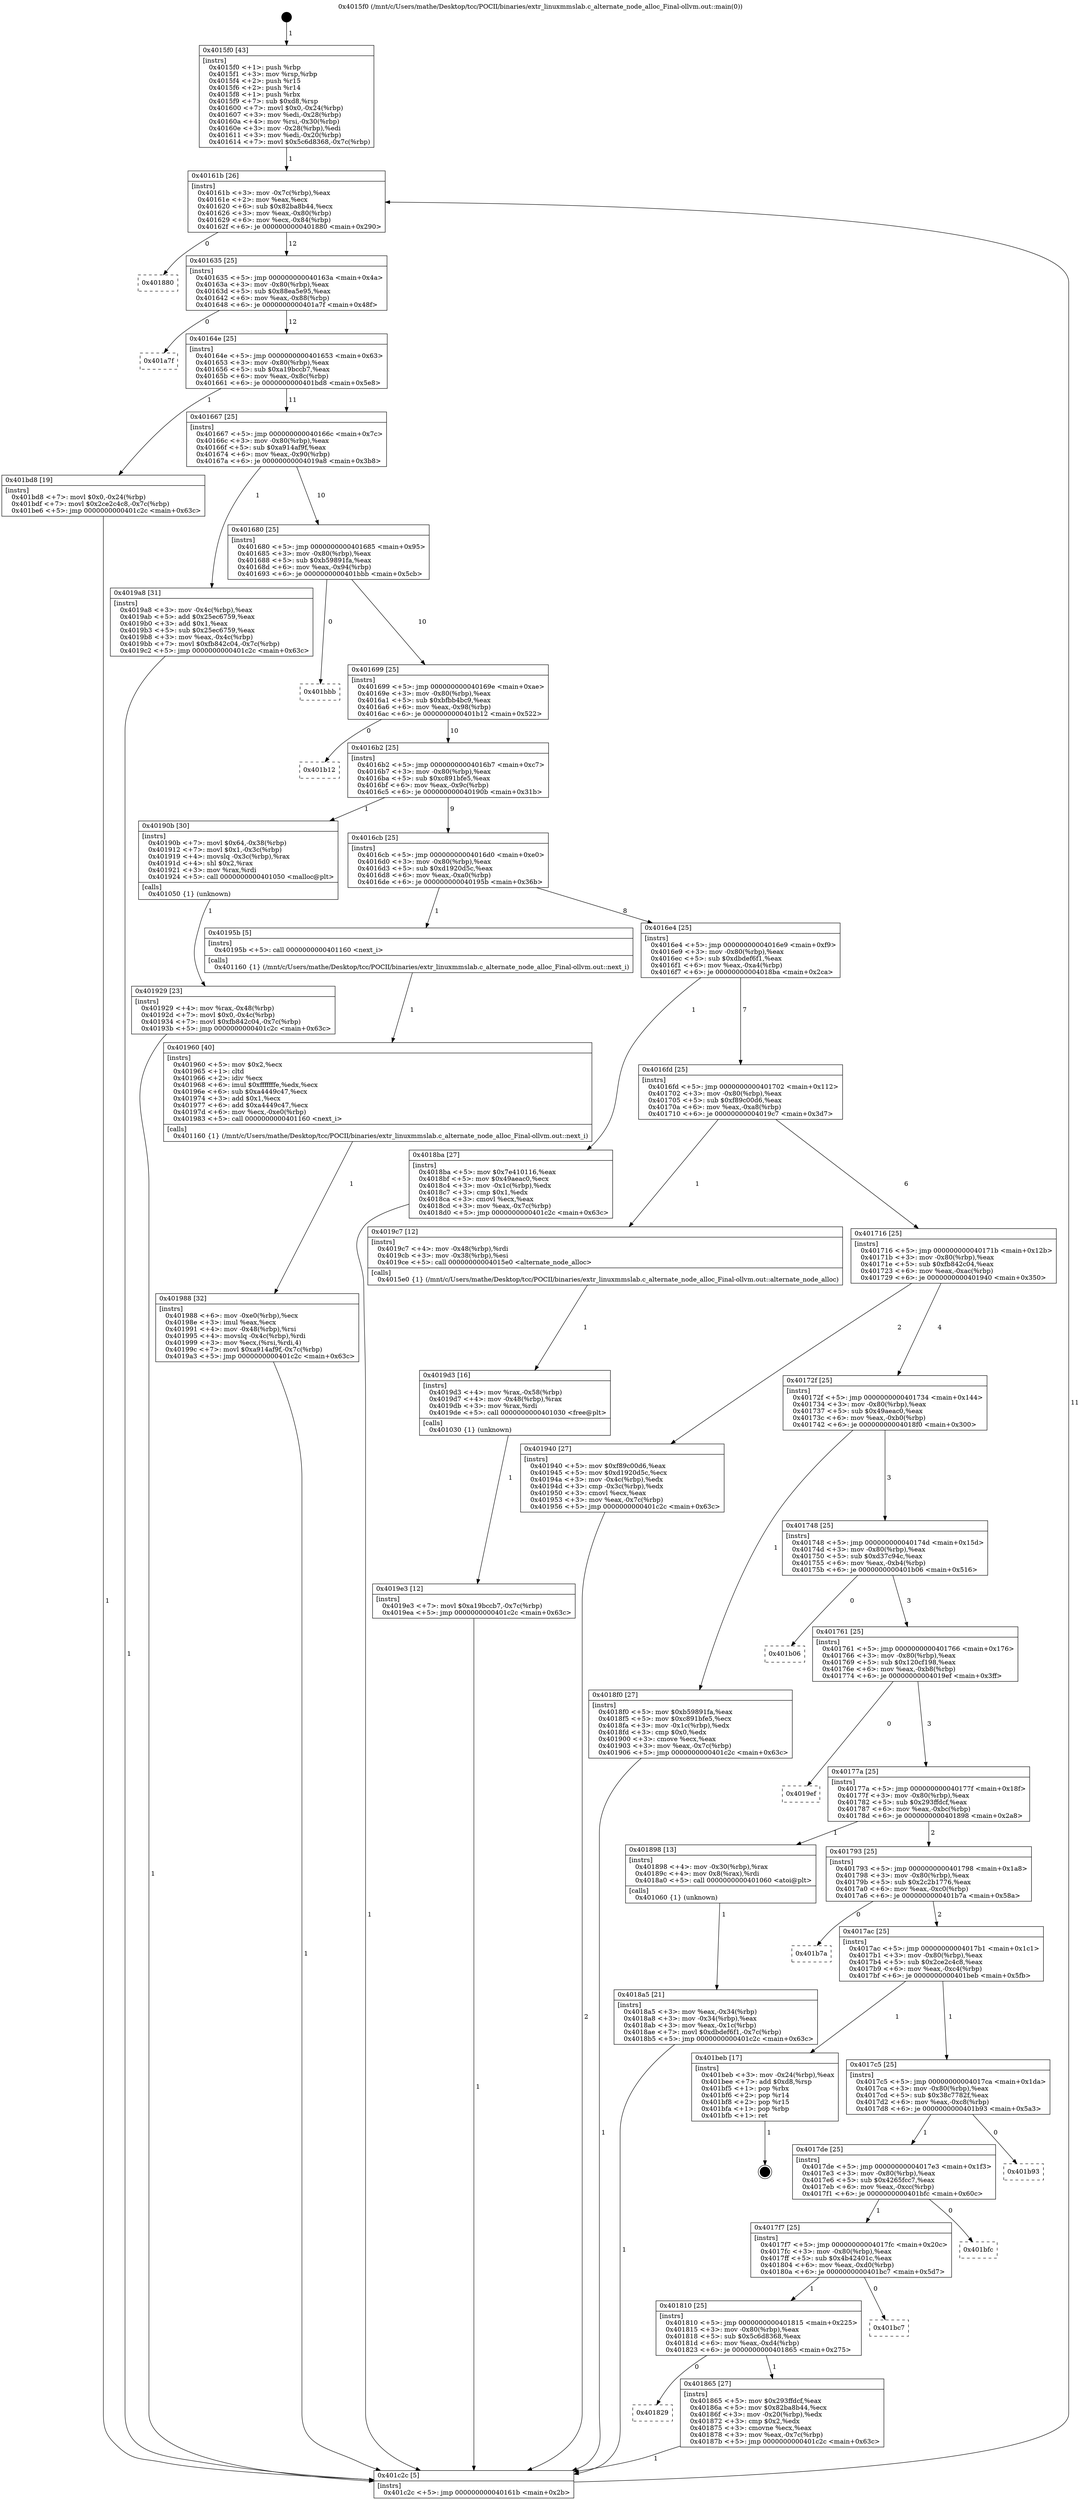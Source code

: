 digraph "0x4015f0" {
  label = "0x4015f0 (/mnt/c/Users/mathe/Desktop/tcc/POCII/binaries/extr_linuxmmslab.c_alternate_node_alloc_Final-ollvm.out::main(0))"
  labelloc = "t"
  node[shape=record]

  Entry [label="",width=0.3,height=0.3,shape=circle,fillcolor=black,style=filled]
  "0x40161b" [label="{
     0x40161b [26]\l
     | [instrs]\l
     &nbsp;&nbsp;0x40161b \<+3\>: mov -0x7c(%rbp),%eax\l
     &nbsp;&nbsp;0x40161e \<+2\>: mov %eax,%ecx\l
     &nbsp;&nbsp;0x401620 \<+6\>: sub $0x82ba8b44,%ecx\l
     &nbsp;&nbsp;0x401626 \<+3\>: mov %eax,-0x80(%rbp)\l
     &nbsp;&nbsp;0x401629 \<+6\>: mov %ecx,-0x84(%rbp)\l
     &nbsp;&nbsp;0x40162f \<+6\>: je 0000000000401880 \<main+0x290\>\l
  }"]
  "0x401880" [label="{
     0x401880\l
  }", style=dashed]
  "0x401635" [label="{
     0x401635 [25]\l
     | [instrs]\l
     &nbsp;&nbsp;0x401635 \<+5\>: jmp 000000000040163a \<main+0x4a\>\l
     &nbsp;&nbsp;0x40163a \<+3\>: mov -0x80(%rbp),%eax\l
     &nbsp;&nbsp;0x40163d \<+5\>: sub $0x88ea5e95,%eax\l
     &nbsp;&nbsp;0x401642 \<+6\>: mov %eax,-0x88(%rbp)\l
     &nbsp;&nbsp;0x401648 \<+6\>: je 0000000000401a7f \<main+0x48f\>\l
  }"]
  Exit [label="",width=0.3,height=0.3,shape=circle,fillcolor=black,style=filled,peripheries=2]
  "0x401a7f" [label="{
     0x401a7f\l
  }", style=dashed]
  "0x40164e" [label="{
     0x40164e [25]\l
     | [instrs]\l
     &nbsp;&nbsp;0x40164e \<+5\>: jmp 0000000000401653 \<main+0x63\>\l
     &nbsp;&nbsp;0x401653 \<+3\>: mov -0x80(%rbp),%eax\l
     &nbsp;&nbsp;0x401656 \<+5\>: sub $0xa19bccb7,%eax\l
     &nbsp;&nbsp;0x40165b \<+6\>: mov %eax,-0x8c(%rbp)\l
     &nbsp;&nbsp;0x401661 \<+6\>: je 0000000000401bd8 \<main+0x5e8\>\l
  }"]
  "0x4019e3" [label="{
     0x4019e3 [12]\l
     | [instrs]\l
     &nbsp;&nbsp;0x4019e3 \<+7\>: movl $0xa19bccb7,-0x7c(%rbp)\l
     &nbsp;&nbsp;0x4019ea \<+5\>: jmp 0000000000401c2c \<main+0x63c\>\l
  }"]
  "0x401bd8" [label="{
     0x401bd8 [19]\l
     | [instrs]\l
     &nbsp;&nbsp;0x401bd8 \<+7\>: movl $0x0,-0x24(%rbp)\l
     &nbsp;&nbsp;0x401bdf \<+7\>: movl $0x2ce2c4c8,-0x7c(%rbp)\l
     &nbsp;&nbsp;0x401be6 \<+5\>: jmp 0000000000401c2c \<main+0x63c\>\l
  }"]
  "0x401667" [label="{
     0x401667 [25]\l
     | [instrs]\l
     &nbsp;&nbsp;0x401667 \<+5\>: jmp 000000000040166c \<main+0x7c\>\l
     &nbsp;&nbsp;0x40166c \<+3\>: mov -0x80(%rbp),%eax\l
     &nbsp;&nbsp;0x40166f \<+5\>: sub $0xa914af9f,%eax\l
     &nbsp;&nbsp;0x401674 \<+6\>: mov %eax,-0x90(%rbp)\l
     &nbsp;&nbsp;0x40167a \<+6\>: je 00000000004019a8 \<main+0x3b8\>\l
  }"]
  "0x4019d3" [label="{
     0x4019d3 [16]\l
     | [instrs]\l
     &nbsp;&nbsp;0x4019d3 \<+4\>: mov %rax,-0x58(%rbp)\l
     &nbsp;&nbsp;0x4019d7 \<+4\>: mov -0x48(%rbp),%rax\l
     &nbsp;&nbsp;0x4019db \<+3\>: mov %rax,%rdi\l
     &nbsp;&nbsp;0x4019de \<+5\>: call 0000000000401030 \<free@plt\>\l
     | [calls]\l
     &nbsp;&nbsp;0x401030 \{1\} (unknown)\l
  }"]
  "0x4019a8" [label="{
     0x4019a8 [31]\l
     | [instrs]\l
     &nbsp;&nbsp;0x4019a8 \<+3\>: mov -0x4c(%rbp),%eax\l
     &nbsp;&nbsp;0x4019ab \<+5\>: add $0x25ec6759,%eax\l
     &nbsp;&nbsp;0x4019b0 \<+3\>: add $0x1,%eax\l
     &nbsp;&nbsp;0x4019b3 \<+5\>: sub $0x25ec6759,%eax\l
     &nbsp;&nbsp;0x4019b8 \<+3\>: mov %eax,-0x4c(%rbp)\l
     &nbsp;&nbsp;0x4019bb \<+7\>: movl $0xfb842c04,-0x7c(%rbp)\l
     &nbsp;&nbsp;0x4019c2 \<+5\>: jmp 0000000000401c2c \<main+0x63c\>\l
  }"]
  "0x401680" [label="{
     0x401680 [25]\l
     | [instrs]\l
     &nbsp;&nbsp;0x401680 \<+5\>: jmp 0000000000401685 \<main+0x95\>\l
     &nbsp;&nbsp;0x401685 \<+3\>: mov -0x80(%rbp),%eax\l
     &nbsp;&nbsp;0x401688 \<+5\>: sub $0xb59891fa,%eax\l
     &nbsp;&nbsp;0x40168d \<+6\>: mov %eax,-0x94(%rbp)\l
     &nbsp;&nbsp;0x401693 \<+6\>: je 0000000000401bbb \<main+0x5cb\>\l
  }"]
  "0x401988" [label="{
     0x401988 [32]\l
     | [instrs]\l
     &nbsp;&nbsp;0x401988 \<+6\>: mov -0xe0(%rbp),%ecx\l
     &nbsp;&nbsp;0x40198e \<+3\>: imul %eax,%ecx\l
     &nbsp;&nbsp;0x401991 \<+4\>: mov -0x48(%rbp),%rsi\l
     &nbsp;&nbsp;0x401995 \<+4\>: movslq -0x4c(%rbp),%rdi\l
     &nbsp;&nbsp;0x401999 \<+3\>: mov %ecx,(%rsi,%rdi,4)\l
     &nbsp;&nbsp;0x40199c \<+7\>: movl $0xa914af9f,-0x7c(%rbp)\l
     &nbsp;&nbsp;0x4019a3 \<+5\>: jmp 0000000000401c2c \<main+0x63c\>\l
  }"]
  "0x401bbb" [label="{
     0x401bbb\l
  }", style=dashed]
  "0x401699" [label="{
     0x401699 [25]\l
     | [instrs]\l
     &nbsp;&nbsp;0x401699 \<+5\>: jmp 000000000040169e \<main+0xae\>\l
     &nbsp;&nbsp;0x40169e \<+3\>: mov -0x80(%rbp),%eax\l
     &nbsp;&nbsp;0x4016a1 \<+5\>: sub $0xbfbb4bc9,%eax\l
     &nbsp;&nbsp;0x4016a6 \<+6\>: mov %eax,-0x98(%rbp)\l
     &nbsp;&nbsp;0x4016ac \<+6\>: je 0000000000401b12 \<main+0x522\>\l
  }"]
  "0x401960" [label="{
     0x401960 [40]\l
     | [instrs]\l
     &nbsp;&nbsp;0x401960 \<+5\>: mov $0x2,%ecx\l
     &nbsp;&nbsp;0x401965 \<+1\>: cltd\l
     &nbsp;&nbsp;0x401966 \<+2\>: idiv %ecx\l
     &nbsp;&nbsp;0x401968 \<+6\>: imul $0xfffffffe,%edx,%ecx\l
     &nbsp;&nbsp;0x40196e \<+6\>: sub $0xa4449c47,%ecx\l
     &nbsp;&nbsp;0x401974 \<+3\>: add $0x1,%ecx\l
     &nbsp;&nbsp;0x401977 \<+6\>: add $0xa4449c47,%ecx\l
     &nbsp;&nbsp;0x40197d \<+6\>: mov %ecx,-0xe0(%rbp)\l
     &nbsp;&nbsp;0x401983 \<+5\>: call 0000000000401160 \<next_i\>\l
     | [calls]\l
     &nbsp;&nbsp;0x401160 \{1\} (/mnt/c/Users/mathe/Desktop/tcc/POCII/binaries/extr_linuxmmslab.c_alternate_node_alloc_Final-ollvm.out::next_i)\l
  }"]
  "0x401b12" [label="{
     0x401b12\l
  }", style=dashed]
  "0x4016b2" [label="{
     0x4016b2 [25]\l
     | [instrs]\l
     &nbsp;&nbsp;0x4016b2 \<+5\>: jmp 00000000004016b7 \<main+0xc7\>\l
     &nbsp;&nbsp;0x4016b7 \<+3\>: mov -0x80(%rbp),%eax\l
     &nbsp;&nbsp;0x4016ba \<+5\>: sub $0xc891bfe5,%eax\l
     &nbsp;&nbsp;0x4016bf \<+6\>: mov %eax,-0x9c(%rbp)\l
     &nbsp;&nbsp;0x4016c5 \<+6\>: je 000000000040190b \<main+0x31b\>\l
  }"]
  "0x401929" [label="{
     0x401929 [23]\l
     | [instrs]\l
     &nbsp;&nbsp;0x401929 \<+4\>: mov %rax,-0x48(%rbp)\l
     &nbsp;&nbsp;0x40192d \<+7\>: movl $0x0,-0x4c(%rbp)\l
     &nbsp;&nbsp;0x401934 \<+7\>: movl $0xfb842c04,-0x7c(%rbp)\l
     &nbsp;&nbsp;0x40193b \<+5\>: jmp 0000000000401c2c \<main+0x63c\>\l
  }"]
  "0x40190b" [label="{
     0x40190b [30]\l
     | [instrs]\l
     &nbsp;&nbsp;0x40190b \<+7\>: movl $0x64,-0x38(%rbp)\l
     &nbsp;&nbsp;0x401912 \<+7\>: movl $0x1,-0x3c(%rbp)\l
     &nbsp;&nbsp;0x401919 \<+4\>: movslq -0x3c(%rbp),%rax\l
     &nbsp;&nbsp;0x40191d \<+4\>: shl $0x2,%rax\l
     &nbsp;&nbsp;0x401921 \<+3\>: mov %rax,%rdi\l
     &nbsp;&nbsp;0x401924 \<+5\>: call 0000000000401050 \<malloc@plt\>\l
     | [calls]\l
     &nbsp;&nbsp;0x401050 \{1\} (unknown)\l
  }"]
  "0x4016cb" [label="{
     0x4016cb [25]\l
     | [instrs]\l
     &nbsp;&nbsp;0x4016cb \<+5\>: jmp 00000000004016d0 \<main+0xe0\>\l
     &nbsp;&nbsp;0x4016d0 \<+3\>: mov -0x80(%rbp),%eax\l
     &nbsp;&nbsp;0x4016d3 \<+5\>: sub $0xd1920d5c,%eax\l
     &nbsp;&nbsp;0x4016d8 \<+6\>: mov %eax,-0xa0(%rbp)\l
     &nbsp;&nbsp;0x4016de \<+6\>: je 000000000040195b \<main+0x36b\>\l
  }"]
  "0x4018a5" [label="{
     0x4018a5 [21]\l
     | [instrs]\l
     &nbsp;&nbsp;0x4018a5 \<+3\>: mov %eax,-0x34(%rbp)\l
     &nbsp;&nbsp;0x4018a8 \<+3\>: mov -0x34(%rbp),%eax\l
     &nbsp;&nbsp;0x4018ab \<+3\>: mov %eax,-0x1c(%rbp)\l
     &nbsp;&nbsp;0x4018ae \<+7\>: movl $0xdbdef6f1,-0x7c(%rbp)\l
     &nbsp;&nbsp;0x4018b5 \<+5\>: jmp 0000000000401c2c \<main+0x63c\>\l
  }"]
  "0x40195b" [label="{
     0x40195b [5]\l
     | [instrs]\l
     &nbsp;&nbsp;0x40195b \<+5\>: call 0000000000401160 \<next_i\>\l
     | [calls]\l
     &nbsp;&nbsp;0x401160 \{1\} (/mnt/c/Users/mathe/Desktop/tcc/POCII/binaries/extr_linuxmmslab.c_alternate_node_alloc_Final-ollvm.out::next_i)\l
  }"]
  "0x4016e4" [label="{
     0x4016e4 [25]\l
     | [instrs]\l
     &nbsp;&nbsp;0x4016e4 \<+5\>: jmp 00000000004016e9 \<main+0xf9\>\l
     &nbsp;&nbsp;0x4016e9 \<+3\>: mov -0x80(%rbp),%eax\l
     &nbsp;&nbsp;0x4016ec \<+5\>: sub $0xdbdef6f1,%eax\l
     &nbsp;&nbsp;0x4016f1 \<+6\>: mov %eax,-0xa4(%rbp)\l
     &nbsp;&nbsp;0x4016f7 \<+6\>: je 00000000004018ba \<main+0x2ca\>\l
  }"]
  "0x4015f0" [label="{
     0x4015f0 [43]\l
     | [instrs]\l
     &nbsp;&nbsp;0x4015f0 \<+1\>: push %rbp\l
     &nbsp;&nbsp;0x4015f1 \<+3\>: mov %rsp,%rbp\l
     &nbsp;&nbsp;0x4015f4 \<+2\>: push %r15\l
     &nbsp;&nbsp;0x4015f6 \<+2\>: push %r14\l
     &nbsp;&nbsp;0x4015f8 \<+1\>: push %rbx\l
     &nbsp;&nbsp;0x4015f9 \<+7\>: sub $0xd8,%rsp\l
     &nbsp;&nbsp;0x401600 \<+7\>: movl $0x0,-0x24(%rbp)\l
     &nbsp;&nbsp;0x401607 \<+3\>: mov %edi,-0x28(%rbp)\l
     &nbsp;&nbsp;0x40160a \<+4\>: mov %rsi,-0x30(%rbp)\l
     &nbsp;&nbsp;0x40160e \<+3\>: mov -0x28(%rbp),%edi\l
     &nbsp;&nbsp;0x401611 \<+3\>: mov %edi,-0x20(%rbp)\l
     &nbsp;&nbsp;0x401614 \<+7\>: movl $0x5c6d8368,-0x7c(%rbp)\l
  }"]
  "0x4018ba" [label="{
     0x4018ba [27]\l
     | [instrs]\l
     &nbsp;&nbsp;0x4018ba \<+5\>: mov $0x7e410116,%eax\l
     &nbsp;&nbsp;0x4018bf \<+5\>: mov $0x49aeac0,%ecx\l
     &nbsp;&nbsp;0x4018c4 \<+3\>: mov -0x1c(%rbp),%edx\l
     &nbsp;&nbsp;0x4018c7 \<+3\>: cmp $0x1,%edx\l
     &nbsp;&nbsp;0x4018ca \<+3\>: cmovl %ecx,%eax\l
     &nbsp;&nbsp;0x4018cd \<+3\>: mov %eax,-0x7c(%rbp)\l
     &nbsp;&nbsp;0x4018d0 \<+5\>: jmp 0000000000401c2c \<main+0x63c\>\l
  }"]
  "0x4016fd" [label="{
     0x4016fd [25]\l
     | [instrs]\l
     &nbsp;&nbsp;0x4016fd \<+5\>: jmp 0000000000401702 \<main+0x112\>\l
     &nbsp;&nbsp;0x401702 \<+3\>: mov -0x80(%rbp),%eax\l
     &nbsp;&nbsp;0x401705 \<+5\>: sub $0xf89c00d6,%eax\l
     &nbsp;&nbsp;0x40170a \<+6\>: mov %eax,-0xa8(%rbp)\l
     &nbsp;&nbsp;0x401710 \<+6\>: je 00000000004019c7 \<main+0x3d7\>\l
  }"]
  "0x401c2c" [label="{
     0x401c2c [5]\l
     | [instrs]\l
     &nbsp;&nbsp;0x401c2c \<+5\>: jmp 000000000040161b \<main+0x2b\>\l
  }"]
  "0x4019c7" [label="{
     0x4019c7 [12]\l
     | [instrs]\l
     &nbsp;&nbsp;0x4019c7 \<+4\>: mov -0x48(%rbp),%rdi\l
     &nbsp;&nbsp;0x4019cb \<+3\>: mov -0x38(%rbp),%esi\l
     &nbsp;&nbsp;0x4019ce \<+5\>: call 00000000004015e0 \<alternate_node_alloc\>\l
     | [calls]\l
     &nbsp;&nbsp;0x4015e0 \{1\} (/mnt/c/Users/mathe/Desktop/tcc/POCII/binaries/extr_linuxmmslab.c_alternate_node_alloc_Final-ollvm.out::alternate_node_alloc)\l
  }"]
  "0x401716" [label="{
     0x401716 [25]\l
     | [instrs]\l
     &nbsp;&nbsp;0x401716 \<+5\>: jmp 000000000040171b \<main+0x12b\>\l
     &nbsp;&nbsp;0x40171b \<+3\>: mov -0x80(%rbp),%eax\l
     &nbsp;&nbsp;0x40171e \<+5\>: sub $0xfb842c04,%eax\l
     &nbsp;&nbsp;0x401723 \<+6\>: mov %eax,-0xac(%rbp)\l
     &nbsp;&nbsp;0x401729 \<+6\>: je 0000000000401940 \<main+0x350\>\l
  }"]
  "0x401829" [label="{
     0x401829\l
  }", style=dashed]
  "0x401940" [label="{
     0x401940 [27]\l
     | [instrs]\l
     &nbsp;&nbsp;0x401940 \<+5\>: mov $0xf89c00d6,%eax\l
     &nbsp;&nbsp;0x401945 \<+5\>: mov $0xd1920d5c,%ecx\l
     &nbsp;&nbsp;0x40194a \<+3\>: mov -0x4c(%rbp),%edx\l
     &nbsp;&nbsp;0x40194d \<+3\>: cmp -0x3c(%rbp),%edx\l
     &nbsp;&nbsp;0x401950 \<+3\>: cmovl %ecx,%eax\l
     &nbsp;&nbsp;0x401953 \<+3\>: mov %eax,-0x7c(%rbp)\l
     &nbsp;&nbsp;0x401956 \<+5\>: jmp 0000000000401c2c \<main+0x63c\>\l
  }"]
  "0x40172f" [label="{
     0x40172f [25]\l
     | [instrs]\l
     &nbsp;&nbsp;0x40172f \<+5\>: jmp 0000000000401734 \<main+0x144\>\l
     &nbsp;&nbsp;0x401734 \<+3\>: mov -0x80(%rbp),%eax\l
     &nbsp;&nbsp;0x401737 \<+5\>: sub $0x49aeac0,%eax\l
     &nbsp;&nbsp;0x40173c \<+6\>: mov %eax,-0xb0(%rbp)\l
     &nbsp;&nbsp;0x401742 \<+6\>: je 00000000004018f0 \<main+0x300\>\l
  }"]
  "0x401865" [label="{
     0x401865 [27]\l
     | [instrs]\l
     &nbsp;&nbsp;0x401865 \<+5\>: mov $0x293ffdcf,%eax\l
     &nbsp;&nbsp;0x40186a \<+5\>: mov $0x82ba8b44,%ecx\l
     &nbsp;&nbsp;0x40186f \<+3\>: mov -0x20(%rbp),%edx\l
     &nbsp;&nbsp;0x401872 \<+3\>: cmp $0x2,%edx\l
     &nbsp;&nbsp;0x401875 \<+3\>: cmovne %ecx,%eax\l
     &nbsp;&nbsp;0x401878 \<+3\>: mov %eax,-0x7c(%rbp)\l
     &nbsp;&nbsp;0x40187b \<+5\>: jmp 0000000000401c2c \<main+0x63c\>\l
  }"]
  "0x4018f0" [label="{
     0x4018f0 [27]\l
     | [instrs]\l
     &nbsp;&nbsp;0x4018f0 \<+5\>: mov $0xb59891fa,%eax\l
     &nbsp;&nbsp;0x4018f5 \<+5\>: mov $0xc891bfe5,%ecx\l
     &nbsp;&nbsp;0x4018fa \<+3\>: mov -0x1c(%rbp),%edx\l
     &nbsp;&nbsp;0x4018fd \<+3\>: cmp $0x0,%edx\l
     &nbsp;&nbsp;0x401900 \<+3\>: cmove %ecx,%eax\l
     &nbsp;&nbsp;0x401903 \<+3\>: mov %eax,-0x7c(%rbp)\l
     &nbsp;&nbsp;0x401906 \<+5\>: jmp 0000000000401c2c \<main+0x63c\>\l
  }"]
  "0x401748" [label="{
     0x401748 [25]\l
     | [instrs]\l
     &nbsp;&nbsp;0x401748 \<+5\>: jmp 000000000040174d \<main+0x15d\>\l
     &nbsp;&nbsp;0x40174d \<+3\>: mov -0x80(%rbp),%eax\l
     &nbsp;&nbsp;0x401750 \<+5\>: sub $0xd37c94c,%eax\l
     &nbsp;&nbsp;0x401755 \<+6\>: mov %eax,-0xb4(%rbp)\l
     &nbsp;&nbsp;0x40175b \<+6\>: je 0000000000401b06 \<main+0x516\>\l
  }"]
  "0x401810" [label="{
     0x401810 [25]\l
     | [instrs]\l
     &nbsp;&nbsp;0x401810 \<+5\>: jmp 0000000000401815 \<main+0x225\>\l
     &nbsp;&nbsp;0x401815 \<+3\>: mov -0x80(%rbp),%eax\l
     &nbsp;&nbsp;0x401818 \<+5\>: sub $0x5c6d8368,%eax\l
     &nbsp;&nbsp;0x40181d \<+6\>: mov %eax,-0xd4(%rbp)\l
     &nbsp;&nbsp;0x401823 \<+6\>: je 0000000000401865 \<main+0x275\>\l
  }"]
  "0x401b06" [label="{
     0x401b06\l
  }", style=dashed]
  "0x401761" [label="{
     0x401761 [25]\l
     | [instrs]\l
     &nbsp;&nbsp;0x401761 \<+5\>: jmp 0000000000401766 \<main+0x176\>\l
     &nbsp;&nbsp;0x401766 \<+3\>: mov -0x80(%rbp),%eax\l
     &nbsp;&nbsp;0x401769 \<+5\>: sub $0x120cf198,%eax\l
     &nbsp;&nbsp;0x40176e \<+6\>: mov %eax,-0xb8(%rbp)\l
     &nbsp;&nbsp;0x401774 \<+6\>: je 00000000004019ef \<main+0x3ff\>\l
  }"]
  "0x401bc7" [label="{
     0x401bc7\l
  }", style=dashed]
  "0x4019ef" [label="{
     0x4019ef\l
  }", style=dashed]
  "0x40177a" [label="{
     0x40177a [25]\l
     | [instrs]\l
     &nbsp;&nbsp;0x40177a \<+5\>: jmp 000000000040177f \<main+0x18f\>\l
     &nbsp;&nbsp;0x40177f \<+3\>: mov -0x80(%rbp),%eax\l
     &nbsp;&nbsp;0x401782 \<+5\>: sub $0x293ffdcf,%eax\l
     &nbsp;&nbsp;0x401787 \<+6\>: mov %eax,-0xbc(%rbp)\l
     &nbsp;&nbsp;0x40178d \<+6\>: je 0000000000401898 \<main+0x2a8\>\l
  }"]
  "0x4017f7" [label="{
     0x4017f7 [25]\l
     | [instrs]\l
     &nbsp;&nbsp;0x4017f7 \<+5\>: jmp 00000000004017fc \<main+0x20c\>\l
     &nbsp;&nbsp;0x4017fc \<+3\>: mov -0x80(%rbp),%eax\l
     &nbsp;&nbsp;0x4017ff \<+5\>: sub $0x4b42401c,%eax\l
     &nbsp;&nbsp;0x401804 \<+6\>: mov %eax,-0xd0(%rbp)\l
     &nbsp;&nbsp;0x40180a \<+6\>: je 0000000000401bc7 \<main+0x5d7\>\l
  }"]
  "0x401898" [label="{
     0x401898 [13]\l
     | [instrs]\l
     &nbsp;&nbsp;0x401898 \<+4\>: mov -0x30(%rbp),%rax\l
     &nbsp;&nbsp;0x40189c \<+4\>: mov 0x8(%rax),%rdi\l
     &nbsp;&nbsp;0x4018a0 \<+5\>: call 0000000000401060 \<atoi@plt\>\l
     | [calls]\l
     &nbsp;&nbsp;0x401060 \{1\} (unknown)\l
  }"]
  "0x401793" [label="{
     0x401793 [25]\l
     | [instrs]\l
     &nbsp;&nbsp;0x401793 \<+5\>: jmp 0000000000401798 \<main+0x1a8\>\l
     &nbsp;&nbsp;0x401798 \<+3\>: mov -0x80(%rbp),%eax\l
     &nbsp;&nbsp;0x40179b \<+5\>: sub $0x2c2b1776,%eax\l
     &nbsp;&nbsp;0x4017a0 \<+6\>: mov %eax,-0xc0(%rbp)\l
     &nbsp;&nbsp;0x4017a6 \<+6\>: je 0000000000401b7a \<main+0x58a\>\l
  }"]
  "0x401bfc" [label="{
     0x401bfc\l
  }", style=dashed]
  "0x401b7a" [label="{
     0x401b7a\l
  }", style=dashed]
  "0x4017ac" [label="{
     0x4017ac [25]\l
     | [instrs]\l
     &nbsp;&nbsp;0x4017ac \<+5\>: jmp 00000000004017b1 \<main+0x1c1\>\l
     &nbsp;&nbsp;0x4017b1 \<+3\>: mov -0x80(%rbp),%eax\l
     &nbsp;&nbsp;0x4017b4 \<+5\>: sub $0x2ce2c4c8,%eax\l
     &nbsp;&nbsp;0x4017b9 \<+6\>: mov %eax,-0xc4(%rbp)\l
     &nbsp;&nbsp;0x4017bf \<+6\>: je 0000000000401beb \<main+0x5fb\>\l
  }"]
  "0x4017de" [label="{
     0x4017de [25]\l
     | [instrs]\l
     &nbsp;&nbsp;0x4017de \<+5\>: jmp 00000000004017e3 \<main+0x1f3\>\l
     &nbsp;&nbsp;0x4017e3 \<+3\>: mov -0x80(%rbp),%eax\l
     &nbsp;&nbsp;0x4017e6 \<+5\>: sub $0x4265fcc7,%eax\l
     &nbsp;&nbsp;0x4017eb \<+6\>: mov %eax,-0xcc(%rbp)\l
     &nbsp;&nbsp;0x4017f1 \<+6\>: je 0000000000401bfc \<main+0x60c\>\l
  }"]
  "0x401beb" [label="{
     0x401beb [17]\l
     | [instrs]\l
     &nbsp;&nbsp;0x401beb \<+3\>: mov -0x24(%rbp),%eax\l
     &nbsp;&nbsp;0x401bee \<+7\>: add $0xd8,%rsp\l
     &nbsp;&nbsp;0x401bf5 \<+1\>: pop %rbx\l
     &nbsp;&nbsp;0x401bf6 \<+2\>: pop %r14\l
     &nbsp;&nbsp;0x401bf8 \<+2\>: pop %r15\l
     &nbsp;&nbsp;0x401bfa \<+1\>: pop %rbp\l
     &nbsp;&nbsp;0x401bfb \<+1\>: ret\l
  }"]
  "0x4017c5" [label="{
     0x4017c5 [25]\l
     | [instrs]\l
     &nbsp;&nbsp;0x4017c5 \<+5\>: jmp 00000000004017ca \<main+0x1da\>\l
     &nbsp;&nbsp;0x4017ca \<+3\>: mov -0x80(%rbp),%eax\l
     &nbsp;&nbsp;0x4017cd \<+5\>: sub $0x38c7782f,%eax\l
     &nbsp;&nbsp;0x4017d2 \<+6\>: mov %eax,-0xc8(%rbp)\l
     &nbsp;&nbsp;0x4017d8 \<+6\>: je 0000000000401b93 \<main+0x5a3\>\l
  }"]
  "0x401b93" [label="{
     0x401b93\l
  }", style=dashed]
  Entry -> "0x4015f0" [label=" 1"]
  "0x40161b" -> "0x401880" [label=" 0"]
  "0x40161b" -> "0x401635" [label=" 12"]
  "0x401beb" -> Exit [label=" 1"]
  "0x401635" -> "0x401a7f" [label=" 0"]
  "0x401635" -> "0x40164e" [label=" 12"]
  "0x401bd8" -> "0x401c2c" [label=" 1"]
  "0x40164e" -> "0x401bd8" [label=" 1"]
  "0x40164e" -> "0x401667" [label=" 11"]
  "0x4019e3" -> "0x401c2c" [label=" 1"]
  "0x401667" -> "0x4019a8" [label=" 1"]
  "0x401667" -> "0x401680" [label=" 10"]
  "0x4019d3" -> "0x4019e3" [label=" 1"]
  "0x401680" -> "0x401bbb" [label=" 0"]
  "0x401680" -> "0x401699" [label=" 10"]
  "0x4019c7" -> "0x4019d3" [label=" 1"]
  "0x401699" -> "0x401b12" [label=" 0"]
  "0x401699" -> "0x4016b2" [label=" 10"]
  "0x4019a8" -> "0x401c2c" [label=" 1"]
  "0x4016b2" -> "0x40190b" [label=" 1"]
  "0x4016b2" -> "0x4016cb" [label=" 9"]
  "0x401988" -> "0x401c2c" [label=" 1"]
  "0x4016cb" -> "0x40195b" [label=" 1"]
  "0x4016cb" -> "0x4016e4" [label=" 8"]
  "0x401960" -> "0x401988" [label=" 1"]
  "0x4016e4" -> "0x4018ba" [label=" 1"]
  "0x4016e4" -> "0x4016fd" [label=" 7"]
  "0x40195b" -> "0x401960" [label=" 1"]
  "0x4016fd" -> "0x4019c7" [label=" 1"]
  "0x4016fd" -> "0x401716" [label=" 6"]
  "0x401940" -> "0x401c2c" [label=" 2"]
  "0x401716" -> "0x401940" [label=" 2"]
  "0x401716" -> "0x40172f" [label=" 4"]
  "0x401929" -> "0x401c2c" [label=" 1"]
  "0x40172f" -> "0x4018f0" [label=" 1"]
  "0x40172f" -> "0x401748" [label=" 3"]
  "0x40190b" -> "0x401929" [label=" 1"]
  "0x401748" -> "0x401b06" [label=" 0"]
  "0x401748" -> "0x401761" [label=" 3"]
  "0x4018ba" -> "0x401c2c" [label=" 1"]
  "0x401761" -> "0x4019ef" [label=" 0"]
  "0x401761" -> "0x40177a" [label=" 3"]
  "0x4018a5" -> "0x401c2c" [label=" 1"]
  "0x40177a" -> "0x401898" [label=" 1"]
  "0x40177a" -> "0x401793" [label=" 2"]
  "0x401c2c" -> "0x40161b" [label=" 11"]
  "0x401793" -> "0x401b7a" [label=" 0"]
  "0x401793" -> "0x4017ac" [label=" 2"]
  "0x4015f0" -> "0x40161b" [label=" 1"]
  "0x4017ac" -> "0x401beb" [label=" 1"]
  "0x4017ac" -> "0x4017c5" [label=" 1"]
  "0x401810" -> "0x401829" [label=" 0"]
  "0x4017c5" -> "0x401b93" [label=" 0"]
  "0x4017c5" -> "0x4017de" [label=" 1"]
  "0x401865" -> "0x401c2c" [label=" 1"]
  "0x4017de" -> "0x401bfc" [label=" 0"]
  "0x4017de" -> "0x4017f7" [label=" 1"]
  "0x401898" -> "0x4018a5" [label=" 1"]
  "0x4017f7" -> "0x401bc7" [label=" 0"]
  "0x4017f7" -> "0x401810" [label=" 1"]
  "0x4018f0" -> "0x401c2c" [label=" 1"]
  "0x401810" -> "0x401865" [label=" 1"]
}
